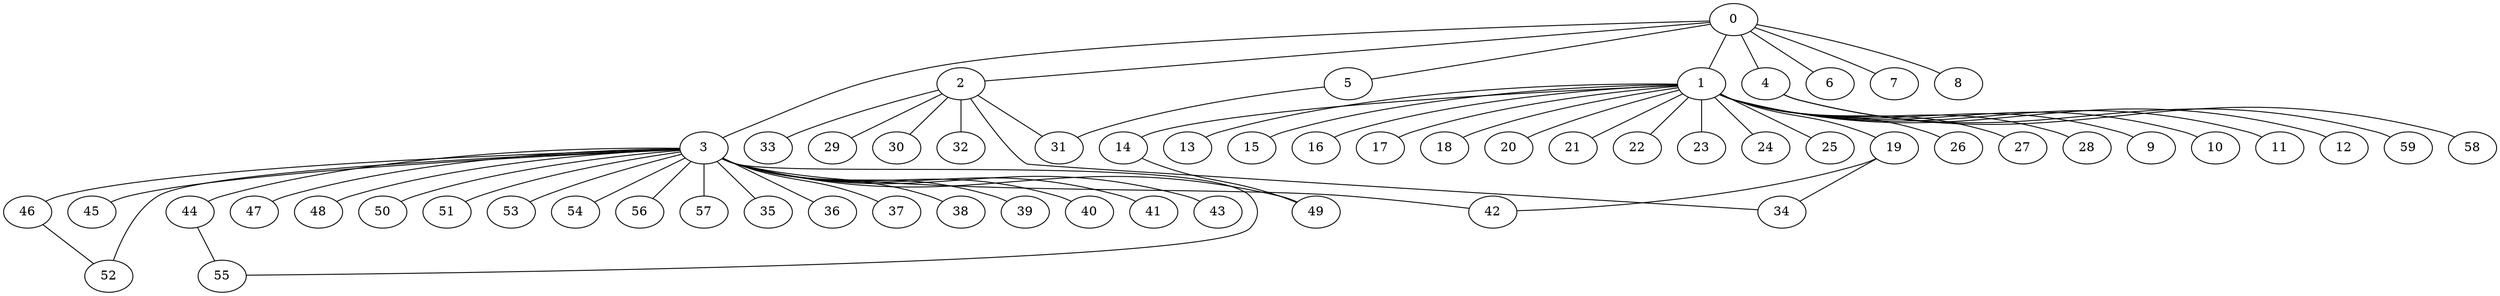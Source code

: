
graph graphname {
    0 -- 1
0 -- 2
0 -- 3
0 -- 4
0 -- 5
0 -- 6
0 -- 7
0 -- 8
1 -- 9
1 -- 10
1 -- 11
1 -- 12
1 -- 13
1 -- 14
1 -- 15
1 -- 16
1 -- 17
1 -- 18
1 -- 19
1 -- 20
1 -- 21
1 -- 22
1 -- 23
1 -- 24
1 -- 25
1 -- 26
1 -- 27
1 -- 28
2 -- 32
2 -- 34
2 -- 33
2 -- 29
2 -- 30
2 -- 31
3 -- 35
3 -- 36
3 -- 37
3 -- 38
3 -- 39
3 -- 40
3 -- 41
3 -- 42
3 -- 43
3 -- 44
3 -- 45
3 -- 46
3 -- 47
3 -- 48
3 -- 49
3 -- 50
3 -- 51
3 -- 52
3 -- 53
3 -- 54
3 -- 55
3 -- 56
3 -- 57
4 -- 58
4 -- 59
5 -- 31
14 -- 49
19 -- 34
19 -- 42
44 -- 55
46 -- 52

}
